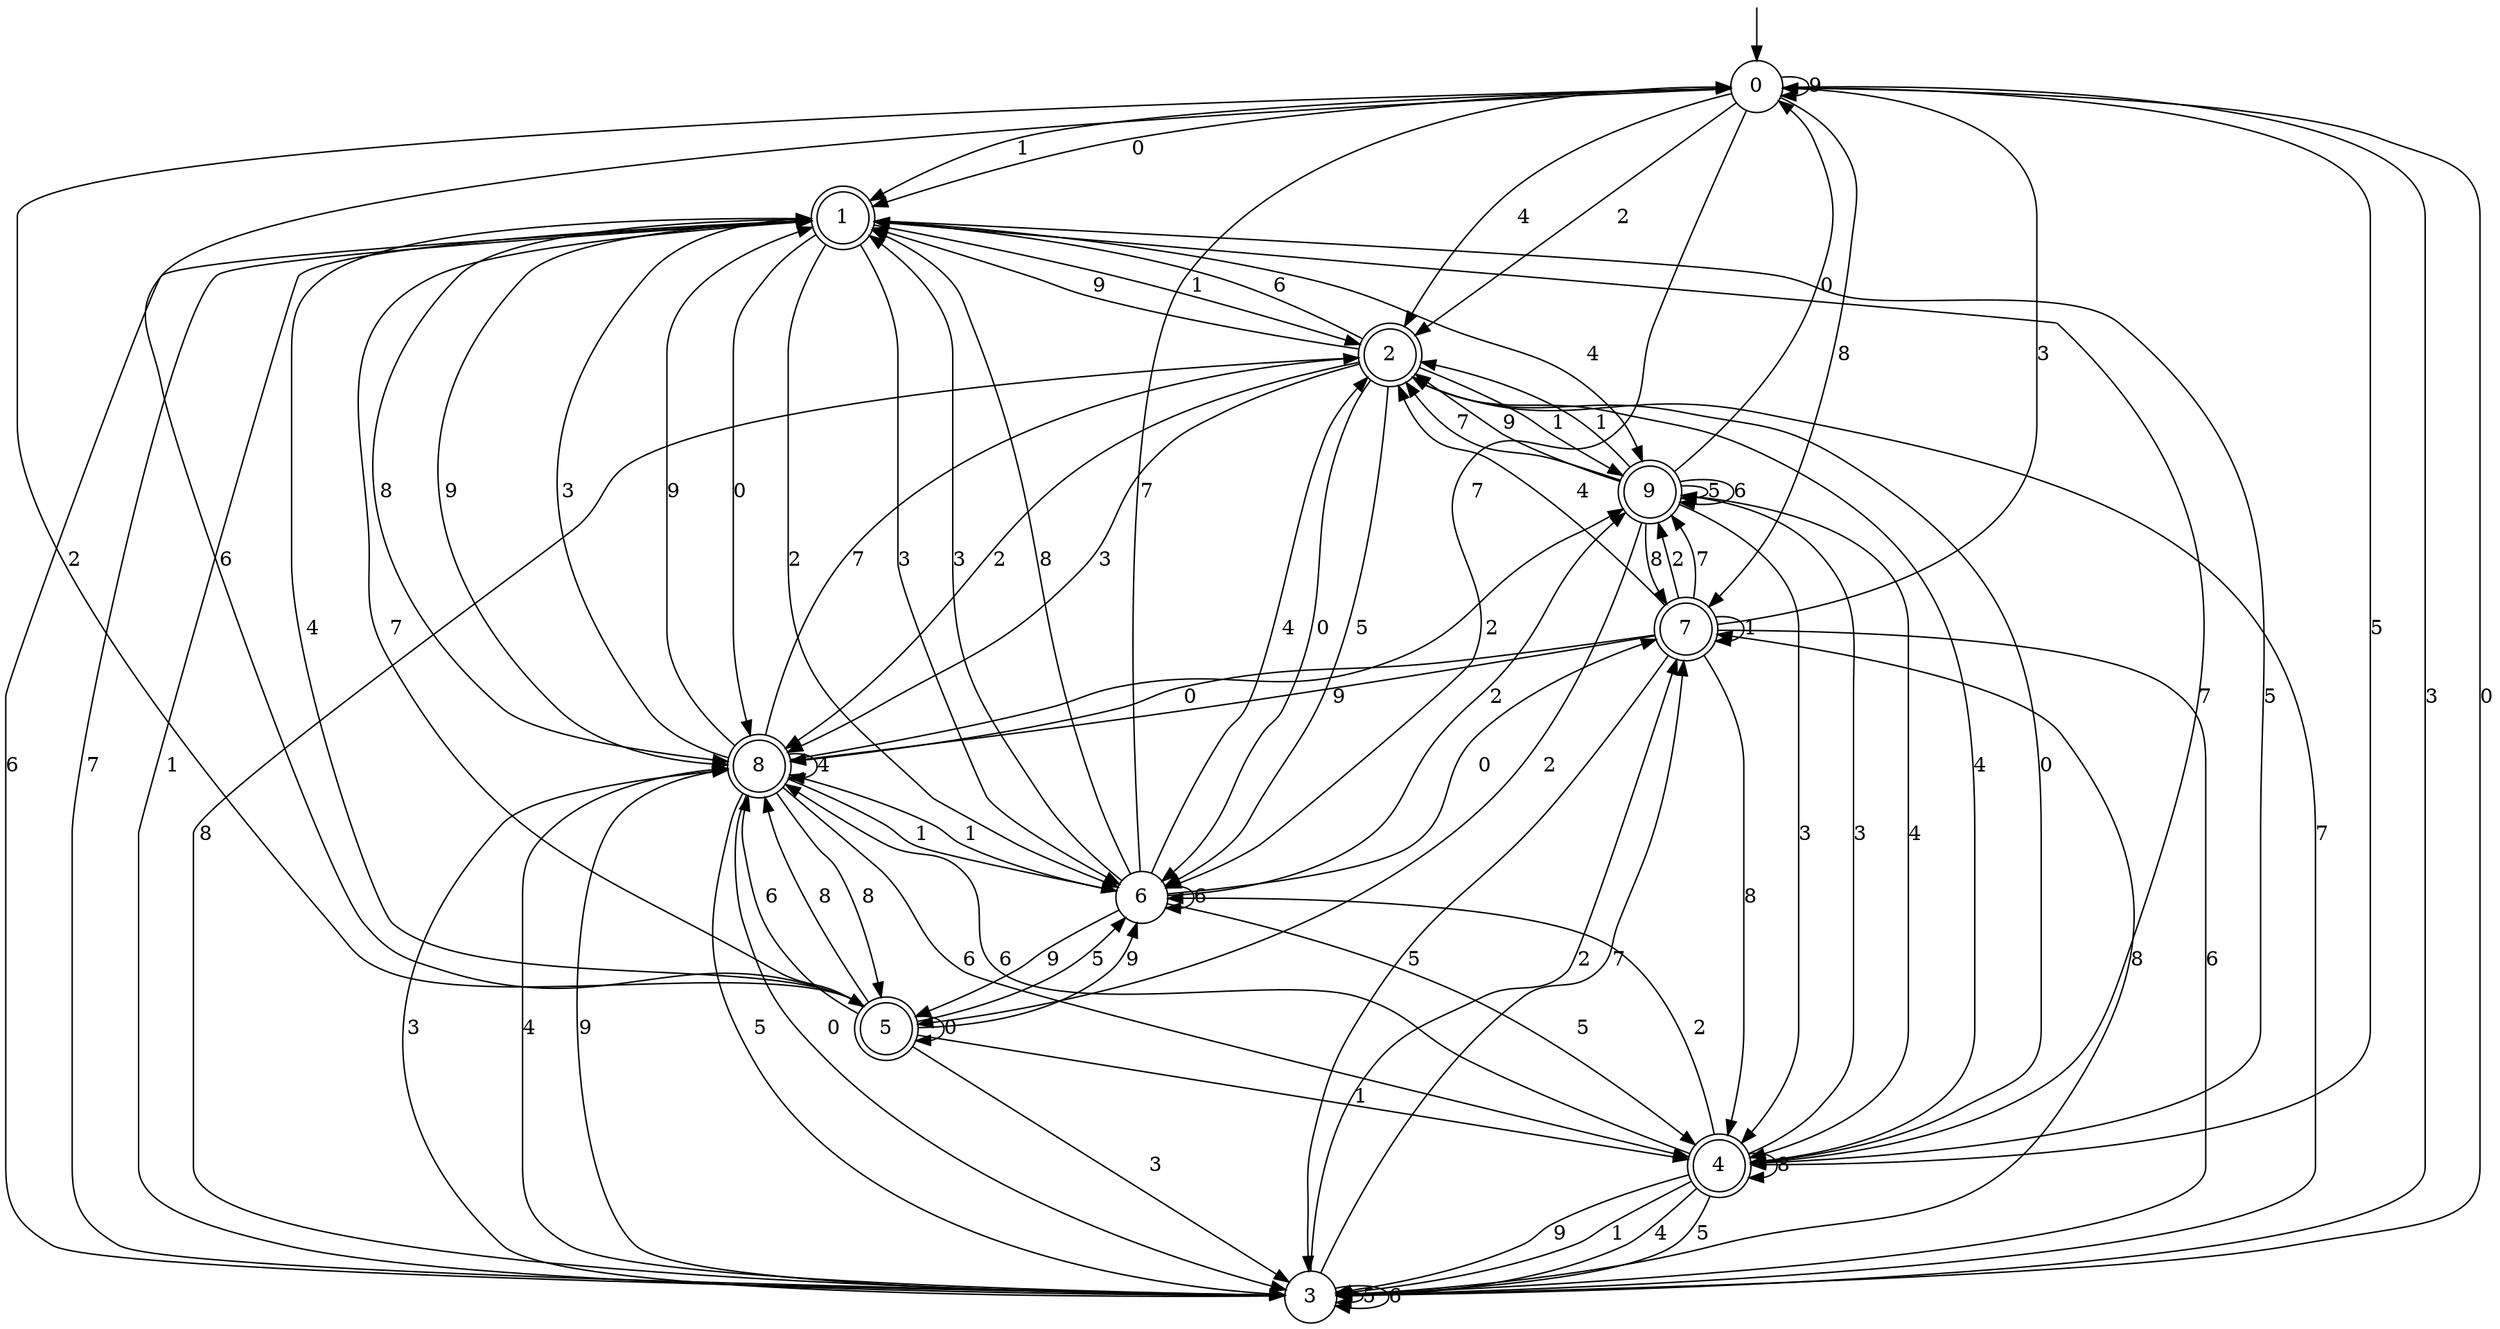 digraph g {

	s0 [shape="circle" label="0"];
	s1 [shape="doublecircle" label="1"];
	s2 [shape="doublecircle" label="2"];
	s3 [shape="circle" label="3"];
	s4 [shape="doublecircle" label="4"];
	s5 [shape="doublecircle" label="5"];
	s6 [shape="circle" label="6"];
	s7 [shape="doublecircle" label="7"];
	s8 [shape="doublecircle" label="8"];
	s9 [shape="doublecircle" label="9"];
	s0 -> s1 [label="0"];
	s0 -> s1 [label="1"];
	s0 -> s2 [label="2"];
	s0 -> s3 [label="3"];
	s0 -> s2 [label="4"];
	s0 -> s4 [label="5"];
	s0 -> s5 [label="6"];
	s0 -> s6 [label="7"];
	s0 -> s7 [label="8"];
	s0 -> s0 [label="9"];
	s1 -> s8 [label="0"];
	s1 -> s2 [label="1"];
	s1 -> s6 [label="2"];
	s1 -> s6 [label="3"];
	s1 -> s9 [label="4"];
	s1 -> s4 [label="5"];
	s1 -> s3 [label="6"];
	s1 -> s3 [label="7"];
	s1 -> s8 [label="8"];
	s1 -> s8 [label="9"];
	s2 -> s6 [label="0"];
	s2 -> s9 [label="1"];
	s2 -> s8 [label="2"];
	s2 -> s8 [label="3"];
	s2 -> s4 [label="4"];
	s2 -> s6 [label="5"];
	s2 -> s1 [label="6"];
	s2 -> s3 [label="7"];
	s2 -> s3 [label="8"];
	s2 -> s1 [label="9"];
	s3 -> s0 [label="0"];
	s3 -> s1 [label="1"];
	s3 -> s7 [label="2"];
	s3 -> s8 [label="3"];
	s3 -> s8 [label="4"];
	s3 -> s3 [label="5"];
	s3 -> s3 [label="6"];
	s3 -> s7 [label="7"];
	s3 -> s7 [label="8"];
	s3 -> s8 [label="9"];
	s4 -> s2 [label="0"];
	s4 -> s3 [label="1"];
	s4 -> s6 [label="2"];
	s4 -> s9 [label="3"];
	s4 -> s3 [label="4"];
	s4 -> s3 [label="5"];
	s4 -> s8 [label="6"];
	s4 -> s1 [label="7"];
	s4 -> s4 [label="8"];
	s4 -> s3 [label="9"];
	s5 -> s5 [label="0"];
	s5 -> s4 [label="1"];
	s5 -> s0 [label="2"];
	s5 -> s3 [label="3"];
	s5 -> s1 [label="4"];
	s5 -> s6 [label="5"];
	s5 -> s8 [label="6"];
	s5 -> s1 [label="7"];
	s5 -> s8 [label="8"];
	s5 -> s6 [label="9"];
	s6 -> s7 [label="0"];
	s6 -> s8 [label="1"];
	s6 -> s9 [label="2"];
	s6 -> s1 [label="3"];
	s6 -> s2 [label="4"];
	s6 -> s4 [label="5"];
	s6 -> s6 [label="6"];
	s6 -> s0 [label="7"];
	s6 -> s1 [label="8"];
	s6 -> s5 [label="9"];
	s7 -> s8 [label="0"];
	s7 -> s7 [label="1"];
	s7 -> s9 [label="2"];
	s7 -> s0 [label="3"];
	s7 -> s2 [label="4"];
	s7 -> s3 [label="5"];
	s7 -> s3 [label="6"];
	s7 -> s9 [label="7"];
	s7 -> s4 [label="8"];
	s7 -> s8 [label="9"];
	s8 -> s3 [label="0"];
	s8 -> s6 [label="1"];
	s8 -> s9 [label="2"];
	s8 -> s1 [label="3"];
	s8 -> s8 [label="4"];
	s8 -> s3 [label="5"];
	s8 -> s4 [label="6"];
	s8 -> s2 [label="7"];
	s8 -> s5 [label="8"];
	s8 -> s1 [label="9"];
	s9 -> s0 [label="0"];
	s9 -> s2 [label="1"];
	s9 -> s5 [label="2"];
	s9 -> s4 [label="3"];
	s9 -> s4 [label="4"];
	s9 -> s9 [label="5"];
	s9 -> s9 [label="6"];
	s9 -> s2 [label="7"];
	s9 -> s7 [label="8"];
	s9 -> s2 [label="9"];

__start0 [label="" shape="none" width="0" height="0"];
__start0 -> s0;

}
